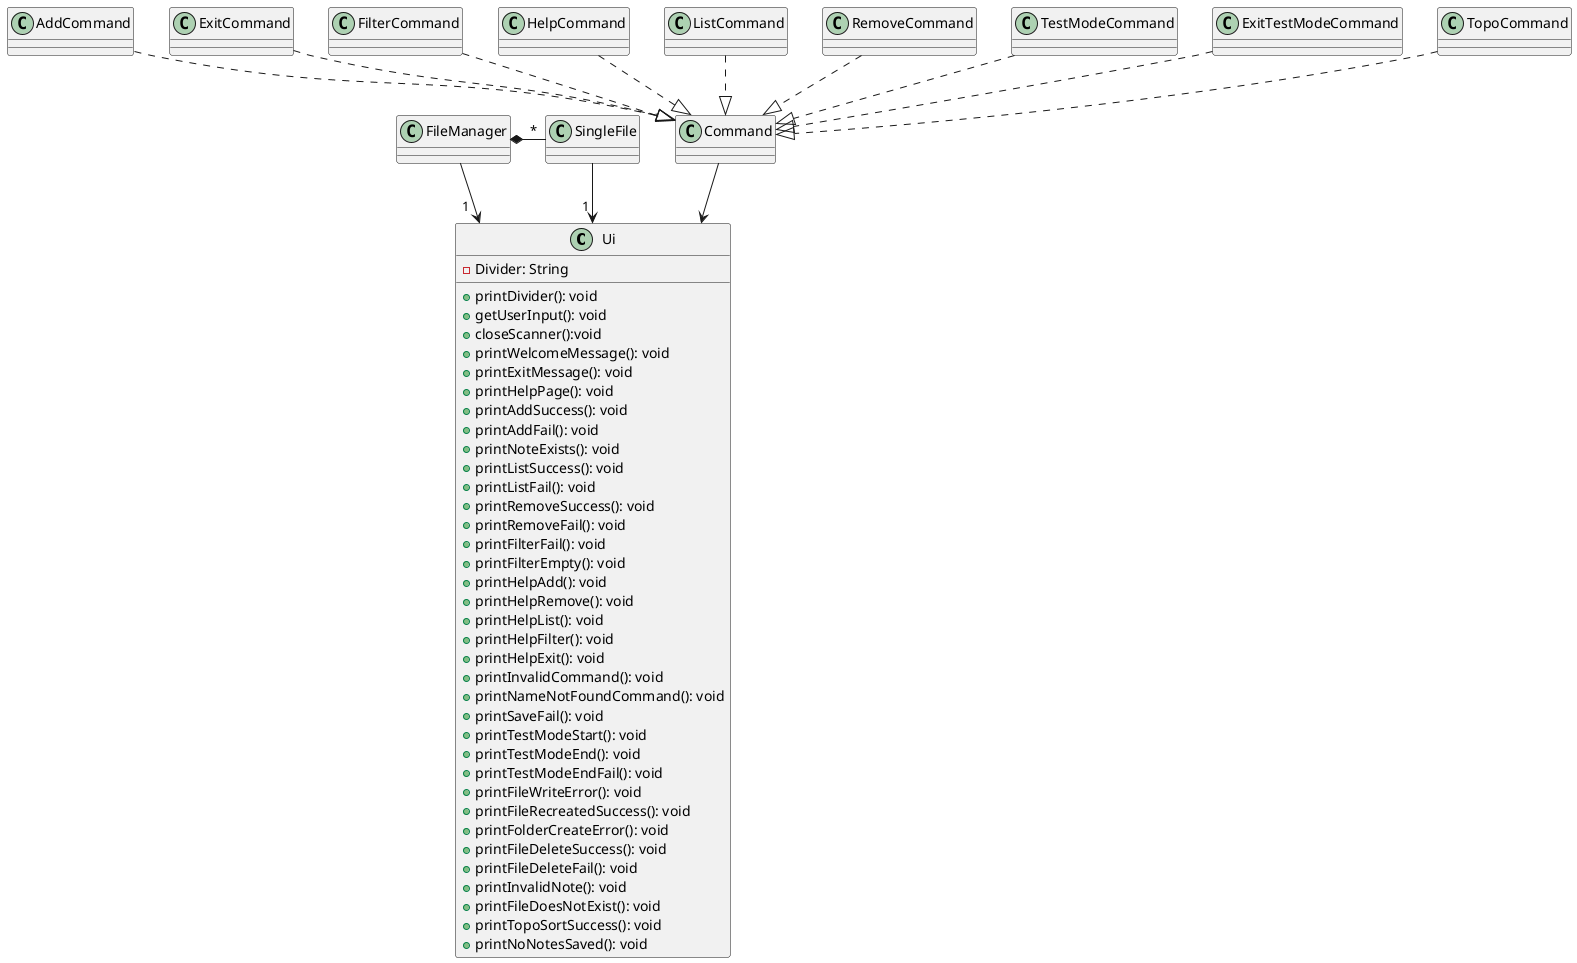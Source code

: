 @startuml
'https://plantuml.com/class-diagram

class Ui {
-Divider: String
+printDivider(): void
+getUserInput(): void
+closeScanner():void
+printWelcomeMessage(): void
+printExitMessage(): void
+printHelpPage(): void
+printAddSuccess(): void
+printAddFail(): void
+printNoteExists(): void
+printListSuccess(): void
+printListFail(): void
+printRemoveSuccess(): void
+printRemoveFail(): void
+printFilterFail(): void
+printFilterEmpty(): void
+printHelpAdd(): void
+printHelpRemove(): void
+printHelpList(): void
+printHelpFilter(): void
+printHelpExit(): void
+printInvalidCommand(): void
+printNameNotFoundCommand(): void
+printSaveFail(): void
+printTestModeStart(): void
+printTestModeEnd(): void
+printTestModeEndFail(): void
+printFileWriteError(): void
+printFileRecreatedSuccess(): void
+printFolderCreateError(): void
+printFileDeleteSuccess(): void
+printFileDeleteFail(): void
+printInvalidNote(): void
+printFileDoesNotExist(): void
+printTopoSortSuccess(): void
+printNoNotesSaved(): void
}

FileManager --> "1  " Ui
FileManager *- "*" SingleFile
SingleFile --> "1 " Ui

Command --> Ui

AddCommand ..|> Command
ExitCommand ..|> Command
FilterCommand ..|> Command
HelpCommand ..|> Command
ListCommand ..|> Command
RemoveCommand ..|> Command
TestModeCommand ..|> Command
ExitTestModeCommand ..|> Command
TopoCommand ..|> Command

@enduml